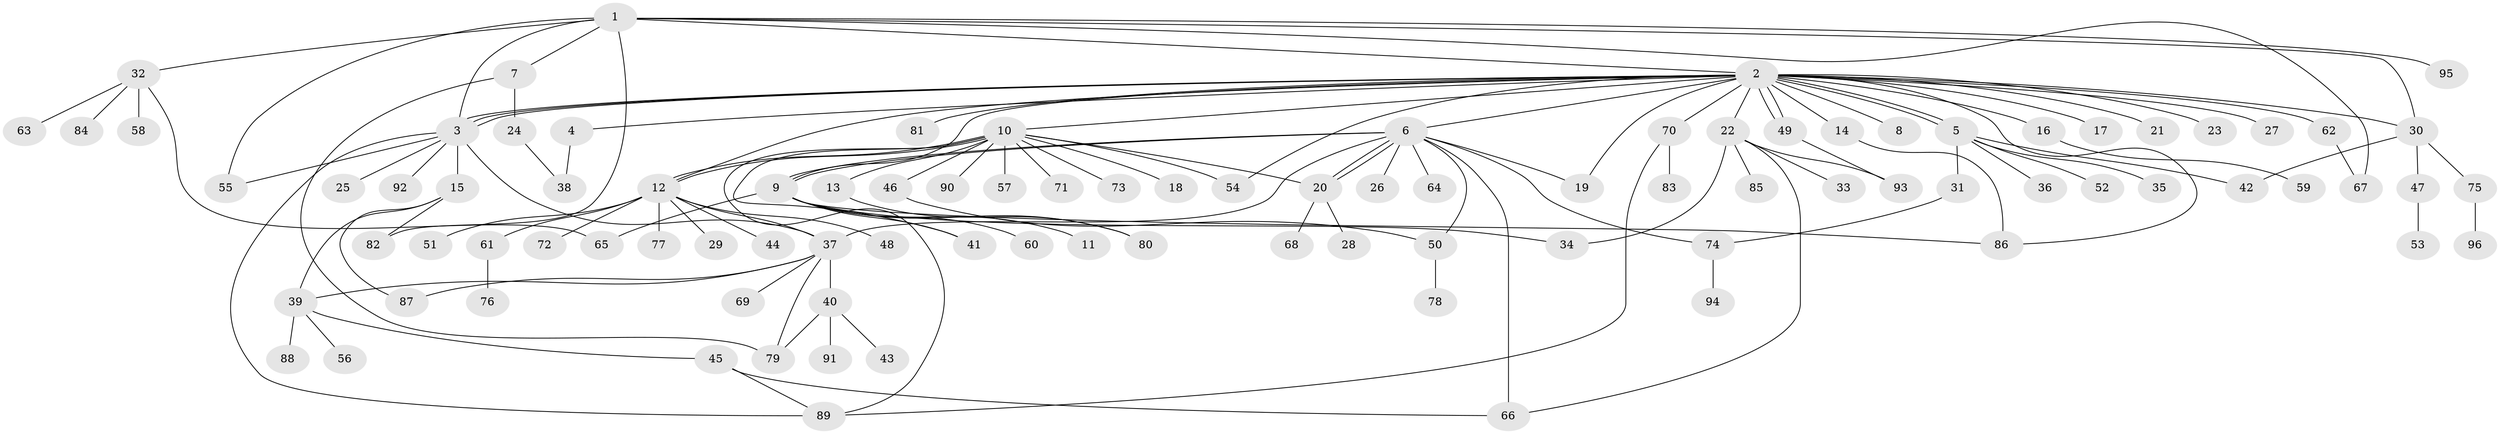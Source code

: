 // coarse degree distribution, {7: 0.028169014084507043, 26: 0.014084507042253521, 9: 0.014084507042253521, 2: 0.23943661971830985, 6: 0.014084507042253521, 11: 0.014084507042253521, 4: 0.056338028169014086, 1: 0.5070422535211268, 10: 0.014084507042253521, 16: 0.014084507042253521, 17: 0.014084507042253521, 5: 0.028169014084507043, 3: 0.04225352112676056}
// Generated by graph-tools (version 1.1) at 2025/23/03/03/25 07:23:49]
// undirected, 96 vertices, 134 edges
graph export_dot {
graph [start="1"]
  node [color=gray90,style=filled];
  1;
  2;
  3;
  4;
  5;
  6;
  7;
  8;
  9;
  10;
  11;
  12;
  13;
  14;
  15;
  16;
  17;
  18;
  19;
  20;
  21;
  22;
  23;
  24;
  25;
  26;
  27;
  28;
  29;
  30;
  31;
  32;
  33;
  34;
  35;
  36;
  37;
  38;
  39;
  40;
  41;
  42;
  43;
  44;
  45;
  46;
  47;
  48;
  49;
  50;
  51;
  52;
  53;
  54;
  55;
  56;
  57;
  58;
  59;
  60;
  61;
  62;
  63;
  64;
  65;
  66;
  67;
  68;
  69;
  70;
  71;
  72;
  73;
  74;
  75;
  76;
  77;
  78;
  79;
  80;
  81;
  82;
  83;
  84;
  85;
  86;
  87;
  88;
  89;
  90;
  91;
  92;
  93;
  94;
  95;
  96;
  1 -- 2;
  1 -- 3;
  1 -- 7;
  1 -- 30;
  1 -- 32;
  1 -- 55;
  1 -- 67;
  1 -- 82;
  1 -- 95;
  2 -- 3;
  2 -- 3;
  2 -- 3;
  2 -- 4;
  2 -- 5;
  2 -- 5;
  2 -- 6;
  2 -- 8;
  2 -- 9;
  2 -- 10;
  2 -- 12;
  2 -- 14;
  2 -- 16;
  2 -- 17;
  2 -- 19;
  2 -- 21;
  2 -- 22;
  2 -- 23;
  2 -- 27;
  2 -- 30;
  2 -- 49;
  2 -- 49;
  2 -- 54;
  2 -- 62;
  2 -- 70;
  2 -- 81;
  2 -- 86;
  3 -- 15;
  3 -- 25;
  3 -- 37;
  3 -- 55;
  3 -- 89;
  3 -- 92;
  4 -- 38;
  5 -- 31;
  5 -- 35;
  5 -- 36;
  5 -- 42;
  5 -- 52;
  6 -- 9;
  6 -- 9;
  6 -- 19;
  6 -- 20;
  6 -- 20;
  6 -- 26;
  6 -- 37;
  6 -- 50;
  6 -- 64;
  6 -- 66;
  6 -- 74;
  7 -- 24;
  7 -- 79;
  9 -- 11;
  9 -- 34;
  9 -- 41;
  9 -- 60;
  9 -- 65;
  9 -- 80;
  9 -- 86;
  10 -- 12;
  10 -- 12;
  10 -- 13;
  10 -- 18;
  10 -- 20;
  10 -- 41;
  10 -- 46;
  10 -- 54;
  10 -- 57;
  10 -- 71;
  10 -- 73;
  10 -- 89;
  10 -- 90;
  12 -- 29;
  12 -- 37;
  12 -- 44;
  12 -- 48;
  12 -- 51;
  12 -- 61;
  12 -- 72;
  12 -- 77;
  13 -- 80;
  14 -- 86;
  15 -- 39;
  15 -- 82;
  15 -- 87;
  16 -- 59;
  20 -- 28;
  20 -- 68;
  22 -- 33;
  22 -- 34;
  22 -- 66;
  22 -- 85;
  22 -- 93;
  24 -- 38;
  30 -- 42;
  30 -- 47;
  30 -- 75;
  31 -- 74;
  32 -- 58;
  32 -- 63;
  32 -- 65;
  32 -- 84;
  37 -- 39;
  37 -- 40;
  37 -- 69;
  37 -- 79;
  37 -- 87;
  39 -- 45;
  39 -- 56;
  39 -- 88;
  40 -- 43;
  40 -- 79;
  40 -- 91;
  45 -- 66;
  45 -- 89;
  46 -- 50;
  47 -- 53;
  49 -- 93;
  50 -- 78;
  61 -- 76;
  62 -- 67;
  70 -- 83;
  70 -- 89;
  74 -- 94;
  75 -- 96;
}
